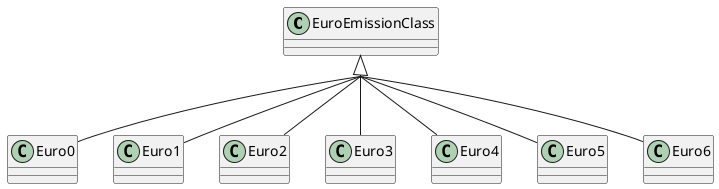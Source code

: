 @startuml
skinparam groupInheritance 2

class EuroEmissionClass
class Euro0
class Euro1
class Euro2
class Euro3
class Euro4
class Euro5
class Euro6

EuroEmissionClass <|-- Euro0
EuroEmissionClass <|-- Euro1
EuroEmissionClass <|-- Euro2
EuroEmissionClass <|-- Euro3
EuroEmissionClass <|-- Euro4
EuroEmissionClass <|-- Euro5
EuroEmissionClass <|-- Euro6

@enduml